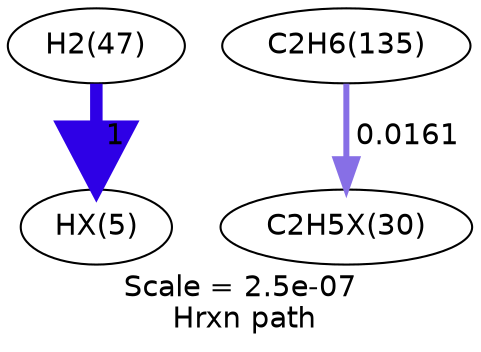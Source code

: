 digraph reaction_paths {
center=1;
s11 -> s34[fontname="Helvetica", style="setlinewidth(6)", arrowsize=3, color="0.7, 1.5, 0.9"
, label=" 1"];
s13 -> s38[fontname="Helvetica", style="setlinewidth(2.88)", arrowsize=1.44, color="0.7, 0.516, 0.9"
, label=" 0.0161"];
s11 [ fontname="Helvetica", label="H2(47)"];
s13 [ fontname="Helvetica", label="C2H6(135)"];
s34 [ fontname="Helvetica", label="HX(5)"];
s38 [ fontname="Helvetica", label="C2H5X(30)"];
 label = "Scale = 2.5e-07\l Hrxn path";
 fontname = "Helvetica";
}
